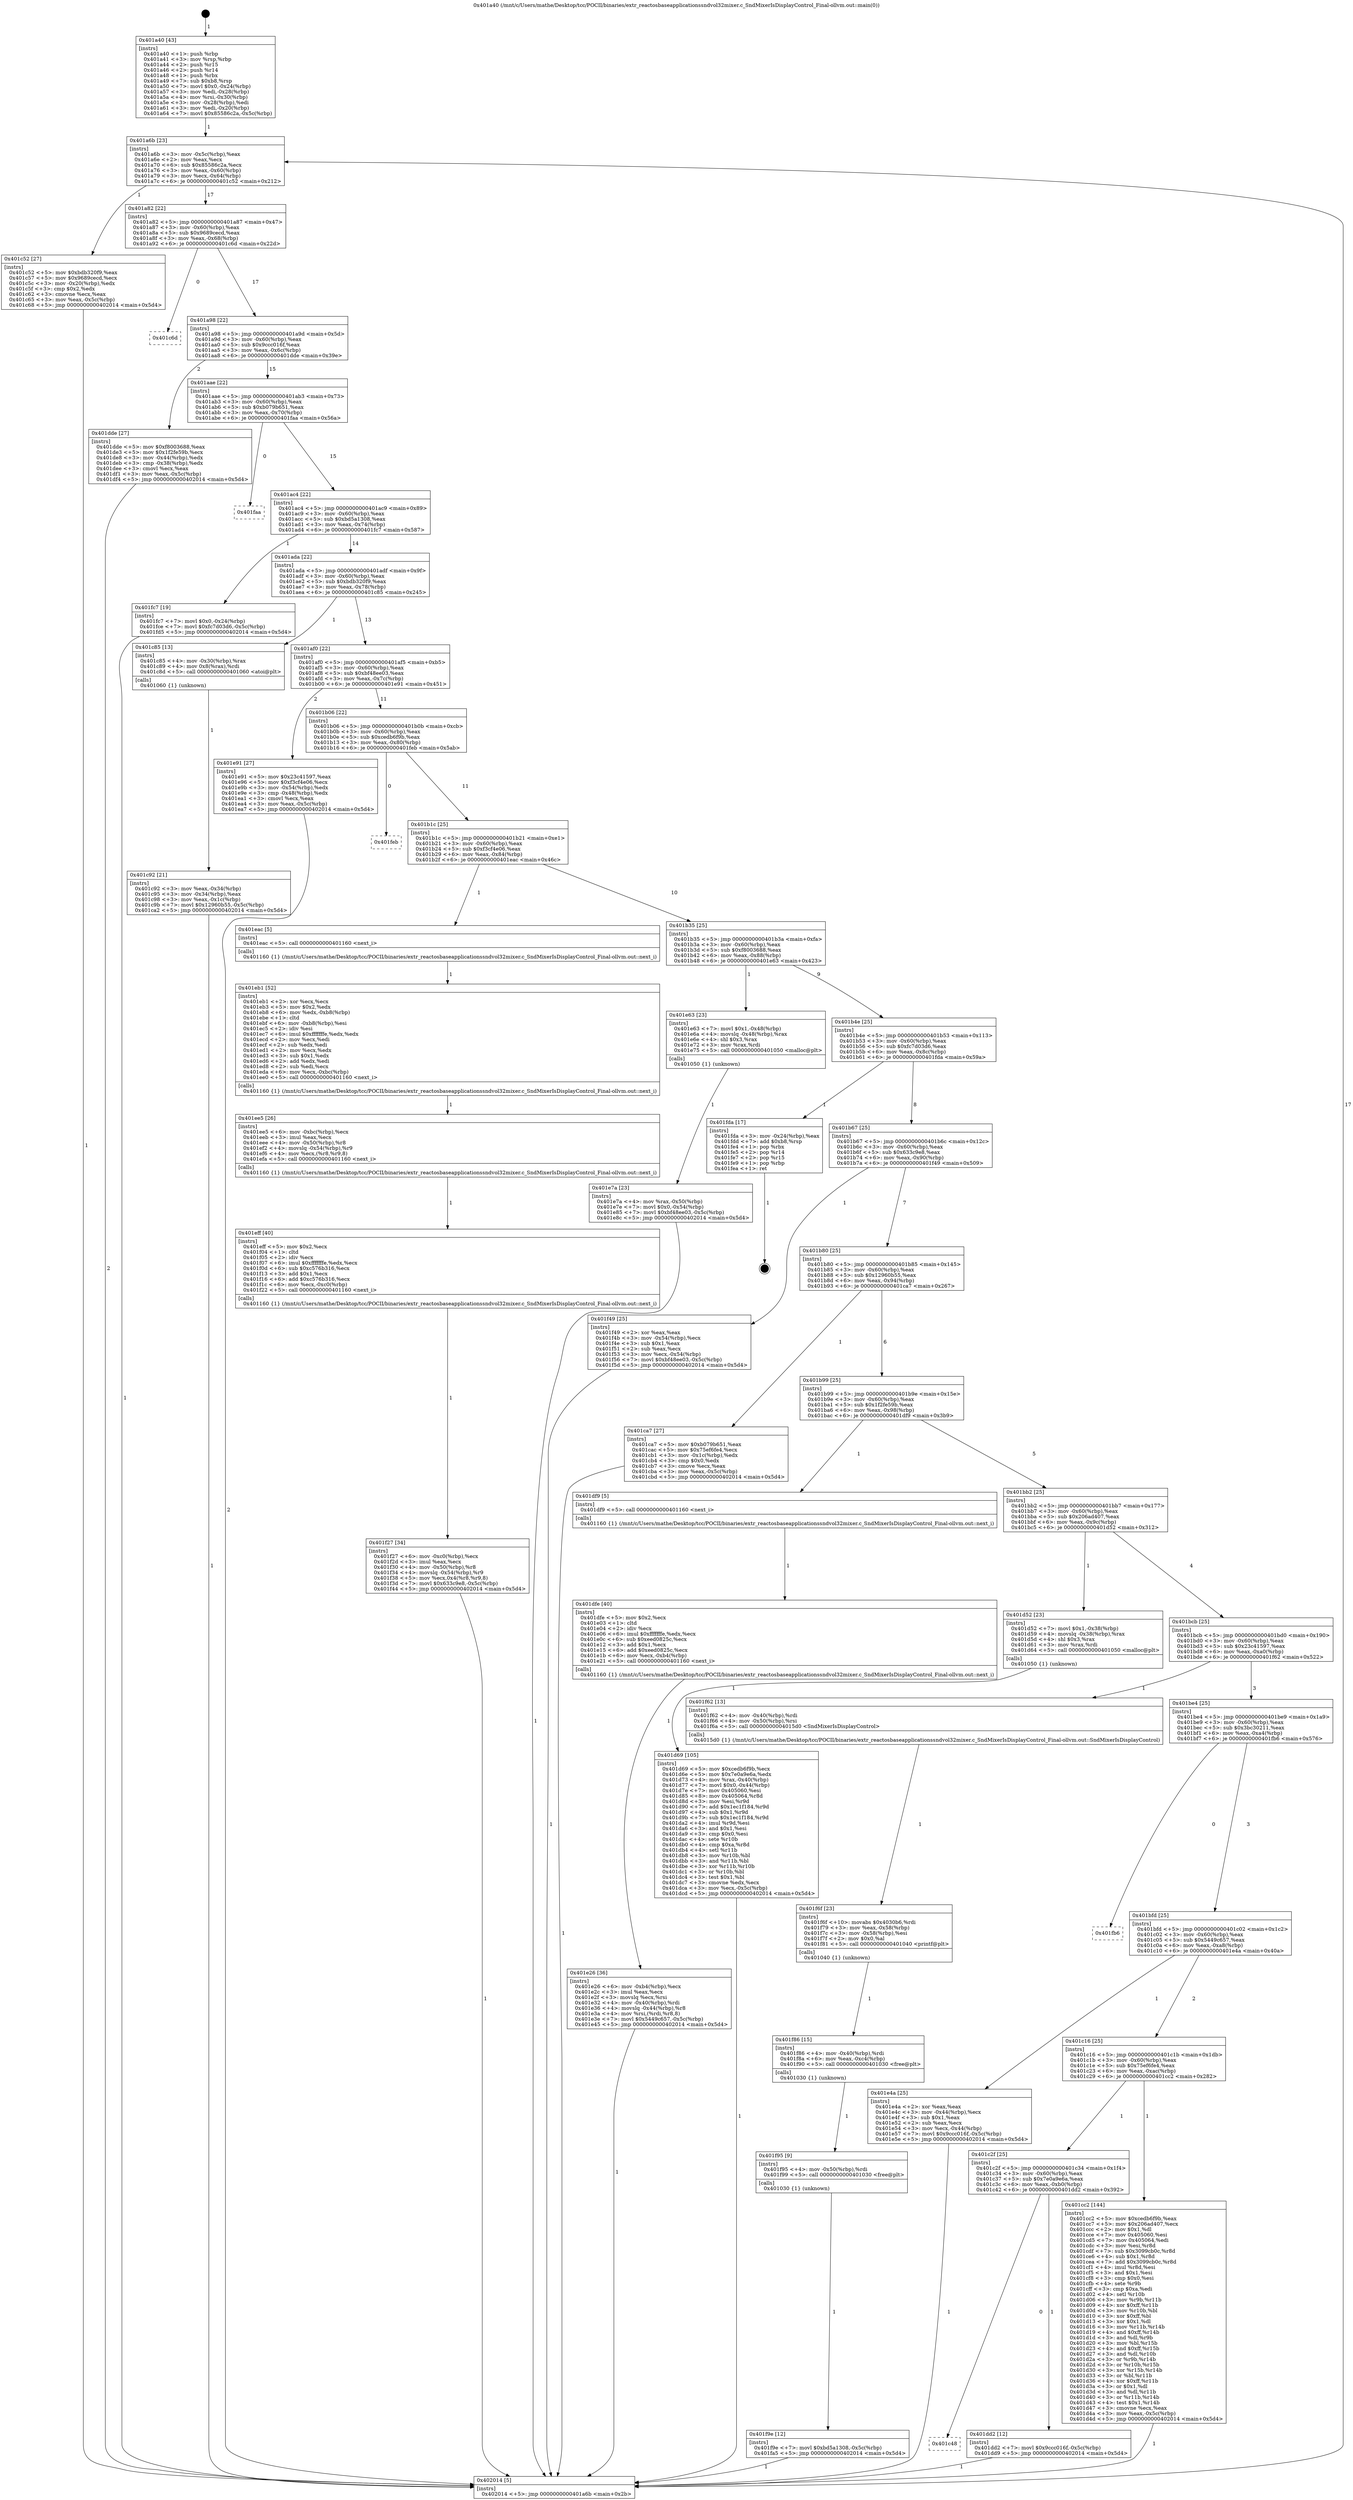 digraph "0x401a40" {
  label = "0x401a40 (/mnt/c/Users/mathe/Desktop/tcc/POCII/binaries/extr_reactosbaseapplicationssndvol32mixer.c_SndMixerIsDisplayControl_Final-ollvm.out::main(0))"
  labelloc = "t"
  node[shape=record]

  Entry [label="",width=0.3,height=0.3,shape=circle,fillcolor=black,style=filled]
  "0x401a6b" [label="{
     0x401a6b [23]\l
     | [instrs]\l
     &nbsp;&nbsp;0x401a6b \<+3\>: mov -0x5c(%rbp),%eax\l
     &nbsp;&nbsp;0x401a6e \<+2\>: mov %eax,%ecx\l
     &nbsp;&nbsp;0x401a70 \<+6\>: sub $0x85586c2a,%ecx\l
     &nbsp;&nbsp;0x401a76 \<+3\>: mov %eax,-0x60(%rbp)\l
     &nbsp;&nbsp;0x401a79 \<+3\>: mov %ecx,-0x64(%rbp)\l
     &nbsp;&nbsp;0x401a7c \<+6\>: je 0000000000401c52 \<main+0x212\>\l
  }"]
  "0x401c52" [label="{
     0x401c52 [27]\l
     | [instrs]\l
     &nbsp;&nbsp;0x401c52 \<+5\>: mov $0xbdb320f9,%eax\l
     &nbsp;&nbsp;0x401c57 \<+5\>: mov $0x9689cecd,%ecx\l
     &nbsp;&nbsp;0x401c5c \<+3\>: mov -0x20(%rbp),%edx\l
     &nbsp;&nbsp;0x401c5f \<+3\>: cmp $0x2,%edx\l
     &nbsp;&nbsp;0x401c62 \<+3\>: cmovne %ecx,%eax\l
     &nbsp;&nbsp;0x401c65 \<+3\>: mov %eax,-0x5c(%rbp)\l
     &nbsp;&nbsp;0x401c68 \<+5\>: jmp 0000000000402014 \<main+0x5d4\>\l
  }"]
  "0x401a82" [label="{
     0x401a82 [22]\l
     | [instrs]\l
     &nbsp;&nbsp;0x401a82 \<+5\>: jmp 0000000000401a87 \<main+0x47\>\l
     &nbsp;&nbsp;0x401a87 \<+3\>: mov -0x60(%rbp),%eax\l
     &nbsp;&nbsp;0x401a8a \<+5\>: sub $0x9689cecd,%eax\l
     &nbsp;&nbsp;0x401a8f \<+3\>: mov %eax,-0x68(%rbp)\l
     &nbsp;&nbsp;0x401a92 \<+6\>: je 0000000000401c6d \<main+0x22d\>\l
  }"]
  "0x402014" [label="{
     0x402014 [5]\l
     | [instrs]\l
     &nbsp;&nbsp;0x402014 \<+5\>: jmp 0000000000401a6b \<main+0x2b\>\l
  }"]
  "0x401a40" [label="{
     0x401a40 [43]\l
     | [instrs]\l
     &nbsp;&nbsp;0x401a40 \<+1\>: push %rbp\l
     &nbsp;&nbsp;0x401a41 \<+3\>: mov %rsp,%rbp\l
     &nbsp;&nbsp;0x401a44 \<+2\>: push %r15\l
     &nbsp;&nbsp;0x401a46 \<+2\>: push %r14\l
     &nbsp;&nbsp;0x401a48 \<+1\>: push %rbx\l
     &nbsp;&nbsp;0x401a49 \<+7\>: sub $0xb8,%rsp\l
     &nbsp;&nbsp;0x401a50 \<+7\>: movl $0x0,-0x24(%rbp)\l
     &nbsp;&nbsp;0x401a57 \<+3\>: mov %edi,-0x28(%rbp)\l
     &nbsp;&nbsp;0x401a5a \<+4\>: mov %rsi,-0x30(%rbp)\l
     &nbsp;&nbsp;0x401a5e \<+3\>: mov -0x28(%rbp),%edi\l
     &nbsp;&nbsp;0x401a61 \<+3\>: mov %edi,-0x20(%rbp)\l
     &nbsp;&nbsp;0x401a64 \<+7\>: movl $0x85586c2a,-0x5c(%rbp)\l
  }"]
  Exit [label="",width=0.3,height=0.3,shape=circle,fillcolor=black,style=filled,peripheries=2]
  "0x401c6d" [label="{
     0x401c6d\l
  }", style=dashed]
  "0x401a98" [label="{
     0x401a98 [22]\l
     | [instrs]\l
     &nbsp;&nbsp;0x401a98 \<+5\>: jmp 0000000000401a9d \<main+0x5d\>\l
     &nbsp;&nbsp;0x401a9d \<+3\>: mov -0x60(%rbp),%eax\l
     &nbsp;&nbsp;0x401aa0 \<+5\>: sub $0x9ccc016f,%eax\l
     &nbsp;&nbsp;0x401aa5 \<+3\>: mov %eax,-0x6c(%rbp)\l
     &nbsp;&nbsp;0x401aa8 \<+6\>: je 0000000000401dde \<main+0x39e\>\l
  }"]
  "0x401f9e" [label="{
     0x401f9e [12]\l
     | [instrs]\l
     &nbsp;&nbsp;0x401f9e \<+7\>: movl $0xbd5a1308,-0x5c(%rbp)\l
     &nbsp;&nbsp;0x401fa5 \<+5\>: jmp 0000000000402014 \<main+0x5d4\>\l
  }"]
  "0x401dde" [label="{
     0x401dde [27]\l
     | [instrs]\l
     &nbsp;&nbsp;0x401dde \<+5\>: mov $0xf8003688,%eax\l
     &nbsp;&nbsp;0x401de3 \<+5\>: mov $0x1f2fe59b,%ecx\l
     &nbsp;&nbsp;0x401de8 \<+3\>: mov -0x44(%rbp),%edx\l
     &nbsp;&nbsp;0x401deb \<+3\>: cmp -0x38(%rbp),%edx\l
     &nbsp;&nbsp;0x401dee \<+3\>: cmovl %ecx,%eax\l
     &nbsp;&nbsp;0x401df1 \<+3\>: mov %eax,-0x5c(%rbp)\l
     &nbsp;&nbsp;0x401df4 \<+5\>: jmp 0000000000402014 \<main+0x5d4\>\l
  }"]
  "0x401aae" [label="{
     0x401aae [22]\l
     | [instrs]\l
     &nbsp;&nbsp;0x401aae \<+5\>: jmp 0000000000401ab3 \<main+0x73\>\l
     &nbsp;&nbsp;0x401ab3 \<+3\>: mov -0x60(%rbp),%eax\l
     &nbsp;&nbsp;0x401ab6 \<+5\>: sub $0xb079b651,%eax\l
     &nbsp;&nbsp;0x401abb \<+3\>: mov %eax,-0x70(%rbp)\l
     &nbsp;&nbsp;0x401abe \<+6\>: je 0000000000401faa \<main+0x56a\>\l
  }"]
  "0x401f95" [label="{
     0x401f95 [9]\l
     | [instrs]\l
     &nbsp;&nbsp;0x401f95 \<+4\>: mov -0x50(%rbp),%rdi\l
     &nbsp;&nbsp;0x401f99 \<+5\>: call 0000000000401030 \<free@plt\>\l
     | [calls]\l
     &nbsp;&nbsp;0x401030 \{1\} (unknown)\l
  }"]
  "0x401faa" [label="{
     0x401faa\l
  }", style=dashed]
  "0x401ac4" [label="{
     0x401ac4 [22]\l
     | [instrs]\l
     &nbsp;&nbsp;0x401ac4 \<+5\>: jmp 0000000000401ac9 \<main+0x89\>\l
     &nbsp;&nbsp;0x401ac9 \<+3\>: mov -0x60(%rbp),%eax\l
     &nbsp;&nbsp;0x401acc \<+5\>: sub $0xbd5a1308,%eax\l
     &nbsp;&nbsp;0x401ad1 \<+3\>: mov %eax,-0x74(%rbp)\l
     &nbsp;&nbsp;0x401ad4 \<+6\>: je 0000000000401fc7 \<main+0x587\>\l
  }"]
  "0x401f86" [label="{
     0x401f86 [15]\l
     | [instrs]\l
     &nbsp;&nbsp;0x401f86 \<+4\>: mov -0x40(%rbp),%rdi\l
     &nbsp;&nbsp;0x401f8a \<+6\>: mov %eax,-0xc4(%rbp)\l
     &nbsp;&nbsp;0x401f90 \<+5\>: call 0000000000401030 \<free@plt\>\l
     | [calls]\l
     &nbsp;&nbsp;0x401030 \{1\} (unknown)\l
  }"]
  "0x401fc7" [label="{
     0x401fc7 [19]\l
     | [instrs]\l
     &nbsp;&nbsp;0x401fc7 \<+7\>: movl $0x0,-0x24(%rbp)\l
     &nbsp;&nbsp;0x401fce \<+7\>: movl $0xfc7d03d6,-0x5c(%rbp)\l
     &nbsp;&nbsp;0x401fd5 \<+5\>: jmp 0000000000402014 \<main+0x5d4\>\l
  }"]
  "0x401ada" [label="{
     0x401ada [22]\l
     | [instrs]\l
     &nbsp;&nbsp;0x401ada \<+5\>: jmp 0000000000401adf \<main+0x9f\>\l
     &nbsp;&nbsp;0x401adf \<+3\>: mov -0x60(%rbp),%eax\l
     &nbsp;&nbsp;0x401ae2 \<+5\>: sub $0xbdb320f9,%eax\l
     &nbsp;&nbsp;0x401ae7 \<+3\>: mov %eax,-0x78(%rbp)\l
     &nbsp;&nbsp;0x401aea \<+6\>: je 0000000000401c85 \<main+0x245\>\l
  }"]
  "0x401f6f" [label="{
     0x401f6f [23]\l
     | [instrs]\l
     &nbsp;&nbsp;0x401f6f \<+10\>: movabs $0x4030b6,%rdi\l
     &nbsp;&nbsp;0x401f79 \<+3\>: mov %eax,-0x58(%rbp)\l
     &nbsp;&nbsp;0x401f7c \<+3\>: mov -0x58(%rbp),%esi\l
     &nbsp;&nbsp;0x401f7f \<+2\>: mov $0x0,%al\l
     &nbsp;&nbsp;0x401f81 \<+5\>: call 0000000000401040 \<printf@plt\>\l
     | [calls]\l
     &nbsp;&nbsp;0x401040 \{1\} (unknown)\l
  }"]
  "0x401c85" [label="{
     0x401c85 [13]\l
     | [instrs]\l
     &nbsp;&nbsp;0x401c85 \<+4\>: mov -0x30(%rbp),%rax\l
     &nbsp;&nbsp;0x401c89 \<+4\>: mov 0x8(%rax),%rdi\l
     &nbsp;&nbsp;0x401c8d \<+5\>: call 0000000000401060 \<atoi@plt\>\l
     | [calls]\l
     &nbsp;&nbsp;0x401060 \{1\} (unknown)\l
  }"]
  "0x401af0" [label="{
     0x401af0 [22]\l
     | [instrs]\l
     &nbsp;&nbsp;0x401af0 \<+5\>: jmp 0000000000401af5 \<main+0xb5\>\l
     &nbsp;&nbsp;0x401af5 \<+3\>: mov -0x60(%rbp),%eax\l
     &nbsp;&nbsp;0x401af8 \<+5\>: sub $0xbf48ee03,%eax\l
     &nbsp;&nbsp;0x401afd \<+3\>: mov %eax,-0x7c(%rbp)\l
     &nbsp;&nbsp;0x401b00 \<+6\>: je 0000000000401e91 \<main+0x451\>\l
  }"]
  "0x401c92" [label="{
     0x401c92 [21]\l
     | [instrs]\l
     &nbsp;&nbsp;0x401c92 \<+3\>: mov %eax,-0x34(%rbp)\l
     &nbsp;&nbsp;0x401c95 \<+3\>: mov -0x34(%rbp),%eax\l
     &nbsp;&nbsp;0x401c98 \<+3\>: mov %eax,-0x1c(%rbp)\l
     &nbsp;&nbsp;0x401c9b \<+7\>: movl $0x12960b55,-0x5c(%rbp)\l
     &nbsp;&nbsp;0x401ca2 \<+5\>: jmp 0000000000402014 \<main+0x5d4\>\l
  }"]
  "0x401f27" [label="{
     0x401f27 [34]\l
     | [instrs]\l
     &nbsp;&nbsp;0x401f27 \<+6\>: mov -0xc0(%rbp),%ecx\l
     &nbsp;&nbsp;0x401f2d \<+3\>: imul %eax,%ecx\l
     &nbsp;&nbsp;0x401f30 \<+4\>: mov -0x50(%rbp),%r8\l
     &nbsp;&nbsp;0x401f34 \<+4\>: movslq -0x54(%rbp),%r9\l
     &nbsp;&nbsp;0x401f38 \<+5\>: mov %ecx,0x4(%r8,%r9,8)\l
     &nbsp;&nbsp;0x401f3d \<+7\>: movl $0x633c9e8,-0x5c(%rbp)\l
     &nbsp;&nbsp;0x401f44 \<+5\>: jmp 0000000000402014 \<main+0x5d4\>\l
  }"]
  "0x401e91" [label="{
     0x401e91 [27]\l
     | [instrs]\l
     &nbsp;&nbsp;0x401e91 \<+5\>: mov $0x23c41597,%eax\l
     &nbsp;&nbsp;0x401e96 \<+5\>: mov $0xf3cf4e06,%ecx\l
     &nbsp;&nbsp;0x401e9b \<+3\>: mov -0x54(%rbp),%edx\l
     &nbsp;&nbsp;0x401e9e \<+3\>: cmp -0x48(%rbp),%edx\l
     &nbsp;&nbsp;0x401ea1 \<+3\>: cmovl %ecx,%eax\l
     &nbsp;&nbsp;0x401ea4 \<+3\>: mov %eax,-0x5c(%rbp)\l
     &nbsp;&nbsp;0x401ea7 \<+5\>: jmp 0000000000402014 \<main+0x5d4\>\l
  }"]
  "0x401b06" [label="{
     0x401b06 [22]\l
     | [instrs]\l
     &nbsp;&nbsp;0x401b06 \<+5\>: jmp 0000000000401b0b \<main+0xcb\>\l
     &nbsp;&nbsp;0x401b0b \<+3\>: mov -0x60(%rbp),%eax\l
     &nbsp;&nbsp;0x401b0e \<+5\>: sub $0xcedb6f9b,%eax\l
     &nbsp;&nbsp;0x401b13 \<+3\>: mov %eax,-0x80(%rbp)\l
     &nbsp;&nbsp;0x401b16 \<+6\>: je 0000000000401feb \<main+0x5ab\>\l
  }"]
  "0x401eff" [label="{
     0x401eff [40]\l
     | [instrs]\l
     &nbsp;&nbsp;0x401eff \<+5\>: mov $0x2,%ecx\l
     &nbsp;&nbsp;0x401f04 \<+1\>: cltd\l
     &nbsp;&nbsp;0x401f05 \<+2\>: idiv %ecx\l
     &nbsp;&nbsp;0x401f07 \<+6\>: imul $0xfffffffe,%edx,%ecx\l
     &nbsp;&nbsp;0x401f0d \<+6\>: sub $0xc576b316,%ecx\l
     &nbsp;&nbsp;0x401f13 \<+3\>: add $0x1,%ecx\l
     &nbsp;&nbsp;0x401f16 \<+6\>: add $0xc576b316,%ecx\l
     &nbsp;&nbsp;0x401f1c \<+6\>: mov %ecx,-0xc0(%rbp)\l
     &nbsp;&nbsp;0x401f22 \<+5\>: call 0000000000401160 \<next_i\>\l
     | [calls]\l
     &nbsp;&nbsp;0x401160 \{1\} (/mnt/c/Users/mathe/Desktop/tcc/POCII/binaries/extr_reactosbaseapplicationssndvol32mixer.c_SndMixerIsDisplayControl_Final-ollvm.out::next_i)\l
  }"]
  "0x401feb" [label="{
     0x401feb\l
  }", style=dashed]
  "0x401b1c" [label="{
     0x401b1c [25]\l
     | [instrs]\l
     &nbsp;&nbsp;0x401b1c \<+5\>: jmp 0000000000401b21 \<main+0xe1\>\l
     &nbsp;&nbsp;0x401b21 \<+3\>: mov -0x60(%rbp),%eax\l
     &nbsp;&nbsp;0x401b24 \<+5\>: sub $0xf3cf4e06,%eax\l
     &nbsp;&nbsp;0x401b29 \<+6\>: mov %eax,-0x84(%rbp)\l
     &nbsp;&nbsp;0x401b2f \<+6\>: je 0000000000401eac \<main+0x46c\>\l
  }"]
  "0x401ee5" [label="{
     0x401ee5 [26]\l
     | [instrs]\l
     &nbsp;&nbsp;0x401ee5 \<+6\>: mov -0xbc(%rbp),%ecx\l
     &nbsp;&nbsp;0x401eeb \<+3\>: imul %eax,%ecx\l
     &nbsp;&nbsp;0x401eee \<+4\>: mov -0x50(%rbp),%r8\l
     &nbsp;&nbsp;0x401ef2 \<+4\>: movslq -0x54(%rbp),%r9\l
     &nbsp;&nbsp;0x401ef6 \<+4\>: mov %ecx,(%r8,%r9,8)\l
     &nbsp;&nbsp;0x401efa \<+5\>: call 0000000000401160 \<next_i\>\l
     | [calls]\l
     &nbsp;&nbsp;0x401160 \{1\} (/mnt/c/Users/mathe/Desktop/tcc/POCII/binaries/extr_reactosbaseapplicationssndvol32mixer.c_SndMixerIsDisplayControl_Final-ollvm.out::next_i)\l
  }"]
  "0x401eac" [label="{
     0x401eac [5]\l
     | [instrs]\l
     &nbsp;&nbsp;0x401eac \<+5\>: call 0000000000401160 \<next_i\>\l
     | [calls]\l
     &nbsp;&nbsp;0x401160 \{1\} (/mnt/c/Users/mathe/Desktop/tcc/POCII/binaries/extr_reactosbaseapplicationssndvol32mixer.c_SndMixerIsDisplayControl_Final-ollvm.out::next_i)\l
  }"]
  "0x401b35" [label="{
     0x401b35 [25]\l
     | [instrs]\l
     &nbsp;&nbsp;0x401b35 \<+5\>: jmp 0000000000401b3a \<main+0xfa\>\l
     &nbsp;&nbsp;0x401b3a \<+3\>: mov -0x60(%rbp),%eax\l
     &nbsp;&nbsp;0x401b3d \<+5\>: sub $0xf8003688,%eax\l
     &nbsp;&nbsp;0x401b42 \<+6\>: mov %eax,-0x88(%rbp)\l
     &nbsp;&nbsp;0x401b48 \<+6\>: je 0000000000401e63 \<main+0x423\>\l
  }"]
  "0x401eb1" [label="{
     0x401eb1 [52]\l
     | [instrs]\l
     &nbsp;&nbsp;0x401eb1 \<+2\>: xor %ecx,%ecx\l
     &nbsp;&nbsp;0x401eb3 \<+5\>: mov $0x2,%edx\l
     &nbsp;&nbsp;0x401eb8 \<+6\>: mov %edx,-0xb8(%rbp)\l
     &nbsp;&nbsp;0x401ebe \<+1\>: cltd\l
     &nbsp;&nbsp;0x401ebf \<+6\>: mov -0xb8(%rbp),%esi\l
     &nbsp;&nbsp;0x401ec5 \<+2\>: idiv %esi\l
     &nbsp;&nbsp;0x401ec7 \<+6\>: imul $0xfffffffe,%edx,%edx\l
     &nbsp;&nbsp;0x401ecd \<+2\>: mov %ecx,%edi\l
     &nbsp;&nbsp;0x401ecf \<+2\>: sub %edx,%edi\l
     &nbsp;&nbsp;0x401ed1 \<+2\>: mov %ecx,%edx\l
     &nbsp;&nbsp;0x401ed3 \<+3\>: sub $0x1,%edx\l
     &nbsp;&nbsp;0x401ed6 \<+2\>: add %edx,%edi\l
     &nbsp;&nbsp;0x401ed8 \<+2\>: sub %edi,%ecx\l
     &nbsp;&nbsp;0x401eda \<+6\>: mov %ecx,-0xbc(%rbp)\l
     &nbsp;&nbsp;0x401ee0 \<+5\>: call 0000000000401160 \<next_i\>\l
     | [calls]\l
     &nbsp;&nbsp;0x401160 \{1\} (/mnt/c/Users/mathe/Desktop/tcc/POCII/binaries/extr_reactosbaseapplicationssndvol32mixer.c_SndMixerIsDisplayControl_Final-ollvm.out::next_i)\l
  }"]
  "0x401e63" [label="{
     0x401e63 [23]\l
     | [instrs]\l
     &nbsp;&nbsp;0x401e63 \<+7\>: movl $0x1,-0x48(%rbp)\l
     &nbsp;&nbsp;0x401e6a \<+4\>: movslq -0x48(%rbp),%rax\l
     &nbsp;&nbsp;0x401e6e \<+4\>: shl $0x3,%rax\l
     &nbsp;&nbsp;0x401e72 \<+3\>: mov %rax,%rdi\l
     &nbsp;&nbsp;0x401e75 \<+5\>: call 0000000000401050 \<malloc@plt\>\l
     | [calls]\l
     &nbsp;&nbsp;0x401050 \{1\} (unknown)\l
  }"]
  "0x401b4e" [label="{
     0x401b4e [25]\l
     | [instrs]\l
     &nbsp;&nbsp;0x401b4e \<+5\>: jmp 0000000000401b53 \<main+0x113\>\l
     &nbsp;&nbsp;0x401b53 \<+3\>: mov -0x60(%rbp),%eax\l
     &nbsp;&nbsp;0x401b56 \<+5\>: sub $0xfc7d03d6,%eax\l
     &nbsp;&nbsp;0x401b5b \<+6\>: mov %eax,-0x8c(%rbp)\l
     &nbsp;&nbsp;0x401b61 \<+6\>: je 0000000000401fda \<main+0x59a\>\l
  }"]
  "0x401e7a" [label="{
     0x401e7a [23]\l
     | [instrs]\l
     &nbsp;&nbsp;0x401e7a \<+4\>: mov %rax,-0x50(%rbp)\l
     &nbsp;&nbsp;0x401e7e \<+7\>: movl $0x0,-0x54(%rbp)\l
     &nbsp;&nbsp;0x401e85 \<+7\>: movl $0xbf48ee03,-0x5c(%rbp)\l
     &nbsp;&nbsp;0x401e8c \<+5\>: jmp 0000000000402014 \<main+0x5d4\>\l
  }"]
  "0x401fda" [label="{
     0x401fda [17]\l
     | [instrs]\l
     &nbsp;&nbsp;0x401fda \<+3\>: mov -0x24(%rbp),%eax\l
     &nbsp;&nbsp;0x401fdd \<+7\>: add $0xb8,%rsp\l
     &nbsp;&nbsp;0x401fe4 \<+1\>: pop %rbx\l
     &nbsp;&nbsp;0x401fe5 \<+2\>: pop %r14\l
     &nbsp;&nbsp;0x401fe7 \<+2\>: pop %r15\l
     &nbsp;&nbsp;0x401fe9 \<+1\>: pop %rbp\l
     &nbsp;&nbsp;0x401fea \<+1\>: ret\l
  }"]
  "0x401b67" [label="{
     0x401b67 [25]\l
     | [instrs]\l
     &nbsp;&nbsp;0x401b67 \<+5\>: jmp 0000000000401b6c \<main+0x12c\>\l
     &nbsp;&nbsp;0x401b6c \<+3\>: mov -0x60(%rbp),%eax\l
     &nbsp;&nbsp;0x401b6f \<+5\>: sub $0x633c9e8,%eax\l
     &nbsp;&nbsp;0x401b74 \<+6\>: mov %eax,-0x90(%rbp)\l
     &nbsp;&nbsp;0x401b7a \<+6\>: je 0000000000401f49 \<main+0x509\>\l
  }"]
  "0x401e26" [label="{
     0x401e26 [36]\l
     | [instrs]\l
     &nbsp;&nbsp;0x401e26 \<+6\>: mov -0xb4(%rbp),%ecx\l
     &nbsp;&nbsp;0x401e2c \<+3\>: imul %eax,%ecx\l
     &nbsp;&nbsp;0x401e2f \<+3\>: movslq %ecx,%rsi\l
     &nbsp;&nbsp;0x401e32 \<+4\>: mov -0x40(%rbp),%rdi\l
     &nbsp;&nbsp;0x401e36 \<+4\>: movslq -0x44(%rbp),%r8\l
     &nbsp;&nbsp;0x401e3a \<+4\>: mov %rsi,(%rdi,%r8,8)\l
     &nbsp;&nbsp;0x401e3e \<+7\>: movl $0x5449c657,-0x5c(%rbp)\l
     &nbsp;&nbsp;0x401e45 \<+5\>: jmp 0000000000402014 \<main+0x5d4\>\l
  }"]
  "0x401f49" [label="{
     0x401f49 [25]\l
     | [instrs]\l
     &nbsp;&nbsp;0x401f49 \<+2\>: xor %eax,%eax\l
     &nbsp;&nbsp;0x401f4b \<+3\>: mov -0x54(%rbp),%ecx\l
     &nbsp;&nbsp;0x401f4e \<+3\>: sub $0x1,%eax\l
     &nbsp;&nbsp;0x401f51 \<+2\>: sub %eax,%ecx\l
     &nbsp;&nbsp;0x401f53 \<+3\>: mov %ecx,-0x54(%rbp)\l
     &nbsp;&nbsp;0x401f56 \<+7\>: movl $0xbf48ee03,-0x5c(%rbp)\l
     &nbsp;&nbsp;0x401f5d \<+5\>: jmp 0000000000402014 \<main+0x5d4\>\l
  }"]
  "0x401b80" [label="{
     0x401b80 [25]\l
     | [instrs]\l
     &nbsp;&nbsp;0x401b80 \<+5\>: jmp 0000000000401b85 \<main+0x145\>\l
     &nbsp;&nbsp;0x401b85 \<+3\>: mov -0x60(%rbp),%eax\l
     &nbsp;&nbsp;0x401b88 \<+5\>: sub $0x12960b55,%eax\l
     &nbsp;&nbsp;0x401b8d \<+6\>: mov %eax,-0x94(%rbp)\l
     &nbsp;&nbsp;0x401b93 \<+6\>: je 0000000000401ca7 \<main+0x267\>\l
  }"]
  "0x401dfe" [label="{
     0x401dfe [40]\l
     | [instrs]\l
     &nbsp;&nbsp;0x401dfe \<+5\>: mov $0x2,%ecx\l
     &nbsp;&nbsp;0x401e03 \<+1\>: cltd\l
     &nbsp;&nbsp;0x401e04 \<+2\>: idiv %ecx\l
     &nbsp;&nbsp;0x401e06 \<+6\>: imul $0xfffffffe,%edx,%ecx\l
     &nbsp;&nbsp;0x401e0c \<+6\>: sub $0xeed0825c,%ecx\l
     &nbsp;&nbsp;0x401e12 \<+3\>: add $0x1,%ecx\l
     &nbsp;&nbsp;0x401e15 \<+6\>: add $0xeed0825c,%ecx\l
     &nbsp;&nbsp;0x401e1b \<+6\>: mov %ecx,-0xb4(%rbp)\l
     &nbsp;&nbsp;0x401e21 \<+5\>: call 0000000000401160 \<next_i\>\l
     | [calls]\l
     &nbsp;&nbsp;0x401160 \{1\} (/mnt/c/Users/mathe/Desktop/tcc/POCII/binaries/extr_reactosbaseapplicationssndvol32mixer.c_SndMixerIsDisplayControl_Final-ollvm.out::next_i)\l
  }"]
  "0x401ca7" [label="{
     0x401ca7 [27]\l
     | [instrs]\l
     &nbsp;&nbsp;0x401ca7 \<+5\>: mov $0xb079b651,%eax\l
     &nbsp;&nbsp;0x401cac \<+5\>: mov $0x75ef6fe4,%ecx\l
     &nbsp;&nbsp;0x401cb1 \<+3\>: mov -0x1c(%rbp),%edx\l
     &nbsp;&nbsp;0x401cb4 \<+3\>: cmp $0x0,%edx\l
     &nbsp;&nbsp;0x401cb7 \<+3\>: cmove %ecx,%eax\l
     &nbsp;&nbsp;0x401cba \<+3\>: mov %eax,-0x5c(%rbp)\l
     &nbsp;&nbsp;0x401cbd \<+5\>: jmp 0000000000402014 \<main+0x5d4\>\l
  }"]
  "0x401b99" [label="{
     0x401b99 [25]\l
     | [instrs]\l
     &nbsp;&nbsp;0x401b99 \<+5\>: jmp 0000000000401b9e \<main+0x15e\>\l
     &nbsp;&nbsp;0x401b9e \<+3\>: mov -0x60(%rbp),%eax\l
     &nbsp;&nbsp;0x401ba1 \<+5\>: sub $0x1f2fe59b,%eax\l
     &nbsp;&nbsp;0x401ba6 \<+6\>: mov %eax,-0x98(%rbp)\l
     &nbsp;&nbsp;0x401bac \<+6\>: je 0000000000401df9 \<main+0x3b9\>\l
  }"]
  "0x401c48" [label="{
     0x401c48\l
  }", style=dashed]
  "0x401df9" [label="{
     0x401df9 [5]\l
     | [instrs]\l
     &nbsp;&nbsp;0x401df9 \<+5\>: call 0000000000401160 \<next_i\>\l
     | [calls]\l
     &nbsp;&nbsp;0x401160 \{1\} (/mnt/c/Users/mathe/Desktop/tcc/POCII/binaries/extr_reactosbaseapplicationssndvol32mixer.c_SndMixerIsDisplayControl_Final-ollvm.out::next_i)\l
  }"]
  "0x401bb2" [label="{
     0x401bb2 [25]\l
     | [instrs]\l
     &nbsp;&nbsp;0x401bb2 \<+5\>: jmp 0000000000401bb7 \<main+0x177\>\l
     &nbsp;&nbsp;0x401bb7 \<+3\>: mov -0x60(%rbp),%eax\l
     &nbsp;&nbsp;0x401bba \<+5\>: sub $0x206ad407,%eax\l
     &nbsp;&nbsp;0x401bbf \<+6\>: mov %eax,-0x9c(%rbp)\l
     &nbsp;&nbsp;0x401bc5 \<+6\>: je 0000000000401d52 \<main+0x312\>\l
  }"]
  "0x401dd2" [label="{
     0x401dd2 [12]\l
     | [instrs]\l
     &nbsp;&nbsp;0x401dd2 \<+7\>: movl $0x9ccc016f,-0x5c(%rbp)\l
     &nbsp;&nbsp;0x401dd9 \<+5\>: jmp 0000000000402014 \<main+0x5d4\>\l
  }"]
  "0x401d52" [label="{
     0x401d52 [23]\l
     | [instrs]\l
     &nbsp;&nbsp;0x401d52 \<+7\>: movl $0x1,-0x38(%rbp)\l
     &nbsp;&nbsp;0x401d59 \<+4\>: movslq -0x38(%rbp),%rax\l
     &nbsp;&nbsp;0x401d5d \<+4\>: shl $0x3,%rax\l
     &nbsp;&nbsp;0x401d61 \<+3\>: mov %rax,%rdi\l
     &nbsp;&nbsp;0x401d64 \<+5\>: call 0000000000401050 \<malloc@plt\>\l
     | [calls]\l
     &nbsp;&nbsp;0x401050 \{1\} (unknown)\l
  }"]
  "0x401bcb" [label="{
     0x401bcb [25]\l
     | [instrs]\l
     &nbsp;&nbsp;0x401bcb \<+5\>: jmp 0000000000401bd0 \<main+0x190\>\l
     &nbsp;&nbsp;0x401bd0 \<+3\>: mov -0x60(%rbp),%eax\l
     &nbsp;&nbsp;0x401bd3 \<+5\>: sub $0x23c41597,%eax\l
     &nbsp;&nbsp;0x401bd8 \<+6\>: mov %eax,-0xa0(%rbp)\l
     &nbsp;&nbsp;0x401bde \<+6\>: je 0000000000401f62 \<main+0x522\>\l
  }"]
  "0x401d69" [label="{
     0x401d69 [105]\l
     | [instrs]\l
     &nbsp;&nbsp;0x401d69 \<+5\>: mov $0xcedb6f9b,%ecx\l
     &nbsp;&nbsp;0x401d6e \<+5\>: mov $0x7e0a9e6a,%edx\l
     &nbsp;&nbsp;0x401d73 \<+4\>: mov %rax,-0x40(%rbp)\l
     &nbsp;&nbsp;0x401d77 \<+7\>: movl $0x0,-0x44(%rbp)\l
     &nbsp;&nbsp;0x401d7e \<+7\>: mov 0x405060,%esi\l
     &nbsp;&nbsp;0x401d85 \<+8\>: mov 0x405064,%r8d\l
     &nbsp;&nbsp;0x401d8d \<+3\>: mov %esi,%r9d\l
     &nbsp;&nbsp;0x401d90 \<+7\>: add $0x1ec1f184,%r9d\l
     &nbsp;&nbsp;0x401d97 \<+4\>: sub $0x1,%r9d\l
     &nbsp;&nbsp;0x401d9b \<+7\>: sub $0x1ec1f184,%r9d\l
     &nbsp;&nbsp;0x401da2 \<+4\>: imul %r9d,%esi\l
     &nbsp;&nbsp;0x401da6 \<+3\>: and $0x1,%esi\l
     &nbsp;&nbsp;0x401da9 \<+3\>: cmp $0x0,%esi\l
     &nbsp;&nbsp;0x401dac \<+4\>: sete %r10b\l
     &nbsp;&nbsp;0x401db0 \<+4\>: cmp $0xa,%r8d\l
     &nbsp;&nbsp;0x401db4 \<+4\>: setl %r11b\l
     &nbsp;&nbsp;0x401db8 \<+3\>: mov %r10b,%bl\l
     &nbsp;&nbsp;0x401dbb \<+3\>: and %r11b,%bl\l
     &nbsp;&nbsp;0x401dbe \<+3\>: xor %r11b,%r10b\l
     &nbsp;&nbsp;0x401dc1 \<+3\>: or %r10b,%bl\l
     &nbsp;&nbsp;0x401dc4 \<+3\>: test $0x1,%bl\l
     &nbsp;&nbsp;0x401dc7 \<+3\>: cmovne %edx,%ecx\l
     &nbsp;&nbsp;0x401dca \<+3\>: mov %ecx,-0x5c(%rbp)\l
     &nbsp;&nbsp;0x401dcd \<+5\>: jmp 0000000000402014 \<main+0x5d4\>\l
  }"]
  "0x401f62" [label="{
     0x401f62 [13]\l
     | [instrs]\l
     &nbsp;&nbsp;0x401f62 \<+4\>: mov -0x40(%rbp),%rdi\l
     &nbsp;&nbsp;0x401f66 \<+4\>: mov -0x50(%rbp),%rsi\l
     &nbsp;&nbsp;0x401f6a \<+5\>: call 00000000004015d0 \<SndMixerIsDisplayControl\>\l
     | [calls]\l
     &nbsp;&nbsp;0x4015d0 \{1\} (/mnt/c/Users/mathe/Desktop/tcc/POCII/binaries/extr_reactosbaseapplicationssndvol32mixer.c_SndMixerIsDisplayControl_Final-ollvm.out::SndMixerIsDisplayControl)\l
  }"]
  "0x401be4" [label="{
     0x401be4 [25]\l
     | [instrs]\l
     &nbsp;&nbsp;0x401be4 \<+5\>: jmp 0000000000401be9 \<main+0x1a9\>\l
     &nbsp;&nbsp;0x401be9 \<+3\>: mov -0x60(%rbp),%eax\l
     &nbsp;&nbsp;0x401bec \<+5\>: sub $0x3bc30211,%eax\l
     &nbsp;&nbsp;0x401bf1 \<+6\>: mov %eax,-0xa4(%rbp)\l
     &nbsp;&nbsp;0x401bf7 \<+6\>: je 0000000000401fb6 \<main+0x576\>\l
  }"]
  "0x401c2f" [label="{
     0x401c2f [25]\l
     | [instrs]\l
     &nbsp;&nbsp;0x401c2f \<+5\>: jmp 0000000000401c34 \<main+0x1f4\>\l
     &nbsp;&nbsp;0x401c34 \<+3\>: mov -0x60(%rbp),%eax\l
     &nbsp;&nbsp;0x401c37 \<+5\>: sub $0x7e0a9e6a,%eax\l
     &nbsp;&nbsp;0x401c3c \<+6\>: mov %eax,-0xb0(%rbp)\l
     &nbsp;&nbsp;0x401c42 \<+6\>: je 0000000000401dd2 \<main+0x392\>\l
  }"]
  "0x401fb6" [label="{
     0x401fb6\l
  }", style=dashed]
  "0x401bfd" [label="{
     0x401bfd [25]\l
     | [instrs]\l
     &nbsp;&nbsp;0x401bfd \<+5\>: jmp 0000000000401c02 \<main+0x1c2\>\l
     &nbsp;&nbsp;0x401c02 \<+3\>: mov -0x60(%rbp),%eax\l
     &nbsp;&nbsp;0x401c05 \<+5\>: sub $0x5449c657,%eax\l
     &nbsp;&nbsp;0x401c0a \<+6\>: mov %eax,-0xa8(%rbp)\l
     &nbsp;&nbsp;0x401c10 \<+6\>: je 0000000000401e4a \<main+0x40a\>\l
  }"]
  "0x401cc2" [label="{
     0x401cc2 [144]\l
     | [instrs]\l
     &nbsp;&nbsp;0x401cc2 \<+5\>: mov $0xcedb6f9b,%eax\l
     &nbsp;&nbsp;0x401cc7 \<+5\>: mov $0x206ad407,%ecx\l
     &nbsp;&nbsp;0x401ccc \<+2\>: mov $0x1,%dl\l
     &nbsp;&nbsp;0x401cce \<+7\>: mov 0x405060,%esi\l
     &nbsp;&nbsp;0x401cd5 \<+7\>: mov 0x405064,%edi\l
     &nbsp;&nbsp;0x401cdc \<+3\>: mov %esi,%r8d\l
     &nbsp;&nbsp;0x401cdf \<+7\>: sub $0x3099cb0c,%r8d\l
     &nbsp;&nbsp;0x401ce6 \<+4\>: sub $0x1,%r8d\l
     &nbsp;&nbsp;0x401cea \<+7\>: add $0x3099cb0c,%r8d\l
     &nbsp;&nbsp;0x401cf1 \<+4\>: imul %r8d,%esi\l
     &nbsp;&nbsp;0x401cf5 \<+3\>: and $0x1,%esi\l
     &nbsp;&nbsp;0x401cf8 \<+3\>: cmp $0x0,%esi\l
     &nbsp;&nbsp;0x401cfb \<+4\>: sete %r9b\l
     &nbsp;&nbsp;0x401cff \<+3\>: cmp $0xa,%edi\l
     &nbsp;&nbsp;0x401d02 \<+4\>: setl %r10b\l
     &nbsp;&nbsp;0x401d06 \<+3\>: mov %r9b,%r11b\l
     &nbsp;&nbsp;0x401d09 \<+4\>: xor $0xff,%r11b\l
     &nbsp;&nbsp;0x401d0d \<+3\>: mov %r10b,%bl\l
     &nbsp;&nbsp;0x401d10 \<+3\>: xor $0xff,%bl\l
     &nbsp;&nbsp;0x401d13 \<+3\>: xor $0x1,%dl\l
     &nbsp;&nbsp;0x401d16 \<+3\>: mov %r11b,%r14b\l
     &nbsp;&nbsp;0x401d19 \<+4\>: and $0xff,%r14b\l
     &nbsp;&nbsp;0x401d1d \<+3\>: and %dl,%r9b\l
     &nbsp;&nbsp;0x401d20 \<+3\>: mov %bl,%r15b\l
     &nbsp;&nbsp;0x401d23 \<+4\>: and $0xff,%r15b\l
     &nbsp;&nbsp;0x401d27 \<+3\>: and %dl,%r10b\l
     &nbsp;&nbsp;0x401d2a \<+3\>: or %r9b,%r14b\l
     &nbsp;&nbsp;0x401d2d \<+3\>: or %r10b,%r15b\l
     &nbsp;&nbsp;0x401d30 \<+3\>: xor %r15b,%r14b\l
     &nbsp;&nbsp;0x401d33 \<+3\>: or %bl,%r11b\l
     &nbsp;&nbsp;0x401d36 \<+4\>: xor $0xff,%r11b\l
     &nbsp;&nbsp;0x401d3a \<+3\>: or $0x1,%dl\l
     &nbsp;&nbsp;0x401d3d \<+3\>: and %dl,%r11b\l
     &nbsp;&nbsp;0x401d40 \<+3\>: or %r11b,%r14b\l
     &nbsp;&nbsp;0x401d43 \<+4\>: test $0x1,%r14b\l
     &nbsp;&nbsp;0x401d47 \<+3\>: cmovne %ecx,%eax\l
     &nbsp;&nbsp;0x401d4a \<+3\>: mov %eax,-0x5c(%rbp)\l
     &nbsp;&nbsp;0x401d4d \<+5\>: jmp 0000000000402014 \<main+0x5d4\>\l
  }"]
  "0x401e4a" [label="{
     0x401e4a [25]\l
     | [instrs]\l
     &nbsp;&nbsp;0x401e4a \<+2\>: xor %eax,%eax\l
     &nbsp;&nbsp;0x401e4c \<+3\>: mov -0x44(%rbp),%ecx\l
     &nbsp;&nbsp;0x401e4f \<+3\>: sub $0x1,%eax\l
     &nbsp;&nbsp;0x401e52 \<+2\>: sub %eax,%ecx\l
     &nbsp;&nbsp;0x401e54 \<+3\>: mov %ecx,-0x44(%rbp)\l
     &nbsp;&nbsp;0x401e57 \<+7\>: movl $0x9ccc016f,-0x5c(%rbp)\l
     &nbsp;&nbsp;0x401e5e \<+5\>: jmp 0000000000402014 \<main+0x5d4\>\l
  }"]
  "0x401c16" [label="{
     0x401c16 [25]\l
     | [instrs]\l
     &nbsp;&nbsp;0x401c16 \<+5\>: jmp 0000000000401c1b \<main+0x1db\>\l
     &nbsp;&nbsp;0x401c1b \<+3\>: mov -0x60(%rbp),%eax\l
     &nbsp;&nbsp;0x401c1e \<+5\>: sub $0x75ef6fe4,%eax\l
     &nbsp;&nbsp;0x401c23 \<+6\>: mov %eax,-0xac(%rbp)\l
     &nbsp;&nbsp;0x401c29 \<+6\>: je 0000000000401cc2 \<main+0x282\>\l
  }"]
  Entry -> "0x401a40" [label=" 1"]
  "0x401a6b" -> "0x401c52" [label=" 1"]
  "0x401a6b" -> "0x401a82" [label=" 17"]
  "0x401c52" -> "0x402014" [label=" 1"]
  "0x401a40" -> "0x401a6b" [label=" 1"]
  "0x402014" -> "0x401a6b" [label=" 17"]
  "0x401fda" -> Exit [label=" 1"]
  "0x401a82" -> "0x401c6d" [label=" 0"]
  "0x401a82" -> "0x401a98" [label=" 17"]
  "0x401fc7" -> "0x402014" [label=" 1"]
  "0x401a98" -> "0x401dde" [label=" 2"]
  "0x401a98" -> "0x401aae" [label=" 15"]
  "0x401f9e" -> "0x402014" [label=" 1"]
  "0x401aae" -> "0x401faa" [label=" 0"]
  "0x401aae" -> "0x401ac4" [label=" 15"]
  "0x401f95" -> "0x401f9e" [label=" 1"]
  "0x401ac4" -> "0x401fc7" [label=" 1"]
  "0x401ac4" -> "0x401ada" [label=" 14"]
  "0x401f86" -> "0x401f95" [label=" 1"]
  "0x401ada" -> "0x401c85" [label=" 1"]
  "0x401ada" -> "0x401af0" [label=" 13"]
  "0x401c85" -> "0x401c92" [label=" 1"]
  "0x401c92" -> "0x402014" [label=" 1"]
  "0x401f6f" -> "0x401f86" [label=" 1"]
  "0x401af0" -> "0x401e91" [label=" 2"]
  "0x401af0" -> "0x401b06" [label=" 11"]
  "0x401f62" -> "0x401f6f" [label=" 1"]
  "0x401b06" -> "0x401feb" [label=" 0"]
  "0x401b06" -> "0x401b1c" [label=" 11"]
  "0x401f49" -> "0x402014" [label=" 1"]
  "0x401b1c" -> "0x401eac" [label=" 1"]
  "0x401b1c" -> "0x401b35" [label=" 10"]
  "0x401f27" -> "0x402014" [label=" 1"]
  "0x401b35" -> "0x401e63" [label=" 1"]
  "0x401b35" -> "0x401b4e" [label=" 9"]
  "0x401eff" -> "0x401f27" [label=" 1"]
  "0x401b4e" -> "0x401fda" [label=" 1"]
  "0x401b4e" -> "0x401b67" [label=" 8"]
  "0x401ee5" -> "0x401eff" [label=" 1"]
  "0x401b67" -> "0x401f49" [label=" 1"]
  "0x401b67" -> "0x401b80" [label=" 7"]
  "0x401eb1" -> "0x401ee5" [label=" 1"]
  "0x401b80" -> "0x401ca7" [label=" 1"]
  "0x401b80" -> "0x401b99" [label=" 6"]
  "0x401ca7" -> "0x402014" [label=" 1"]
  "0x401eac" -> "0x401eb1" [label=" 1"]
  "0x401b99" -> "0x401df9" [label=" 1"]
  "0x401b99" -> "0x401bb2" [label=" 5"]
  "0x401e91" -> "0x402014" [label=" 2"]
  "0x401bb2" -> "0x401d52" [label=" 1"]
  "0x401bb2" -> "0x401bcb" [label=" 4"]
  "0x401e7a" -> "0x402014" [label=" 1"]
  "0x401bcb" -> "0x401f62" [label=" 1"]
  "0x401bcb" -> "0x401be4" [label=" 3"]
  "0x401e4a" -> "0x402014" [label=" 1"]
  "0x401be4" -> "0x401fb6" [label=" 0"]
  "0x401be4" -> "0x401bfd" [label=" 3"]
  "0x401e26" -> "0x402014" [label=" 1"]
  "0x401bfd" -> "0x401e4a" [label=" 1"]
  "0x401bfd" -> "0x401c16" [label=" 2"]
  "0x401dfe" -> "0x401e26" [label=" 1"]
  "0x401c16" -> "0x401cc2" [label=" 1"]
  "0x401c16" -> "0x401c2f" [label=" 1"]
  "0x401cc2" -> "0x402014" [label=" 1"]
  "0x401d52" -> "0x401d69" [label=" 1"]
  "0x401d69" -> "0x402014" [label=" 1"]
  "0x401e63" -> "0x401e7a" [label=" 1"]
  "0x401c2f" -> "0x401dd2" [label=" 1"]
  "0x401c2f" -> "0x401c48" [label=" 0"]
  "0x401dd2" -> "0x402014" [label=" 1"]
  "0x401dde" -> "0x402014" [label=" 2"]
  "0x401df9" -> "0x401dfe" [label=" 1"]
}
